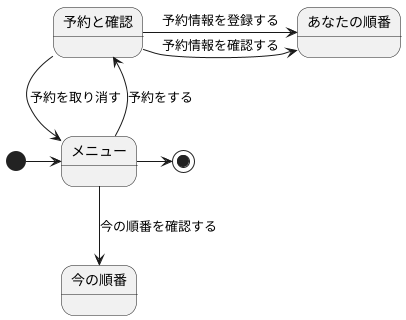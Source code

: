 @startuml ステートマシン図
' left to right direction
    メニュー --> 予約と確認 :予約をする
    メニュー --> 今の順番 :今の順番を確認する
    予約と確認 -> あなたの順番 :予約情報を登録する
    予約と確認 -> あなたの順番 :予約情報を確認する
    予約と確認 -> メニュー :予約を取り消す
    [*] -right-> メニュー
    メニュー -right-> [*]
@enduml